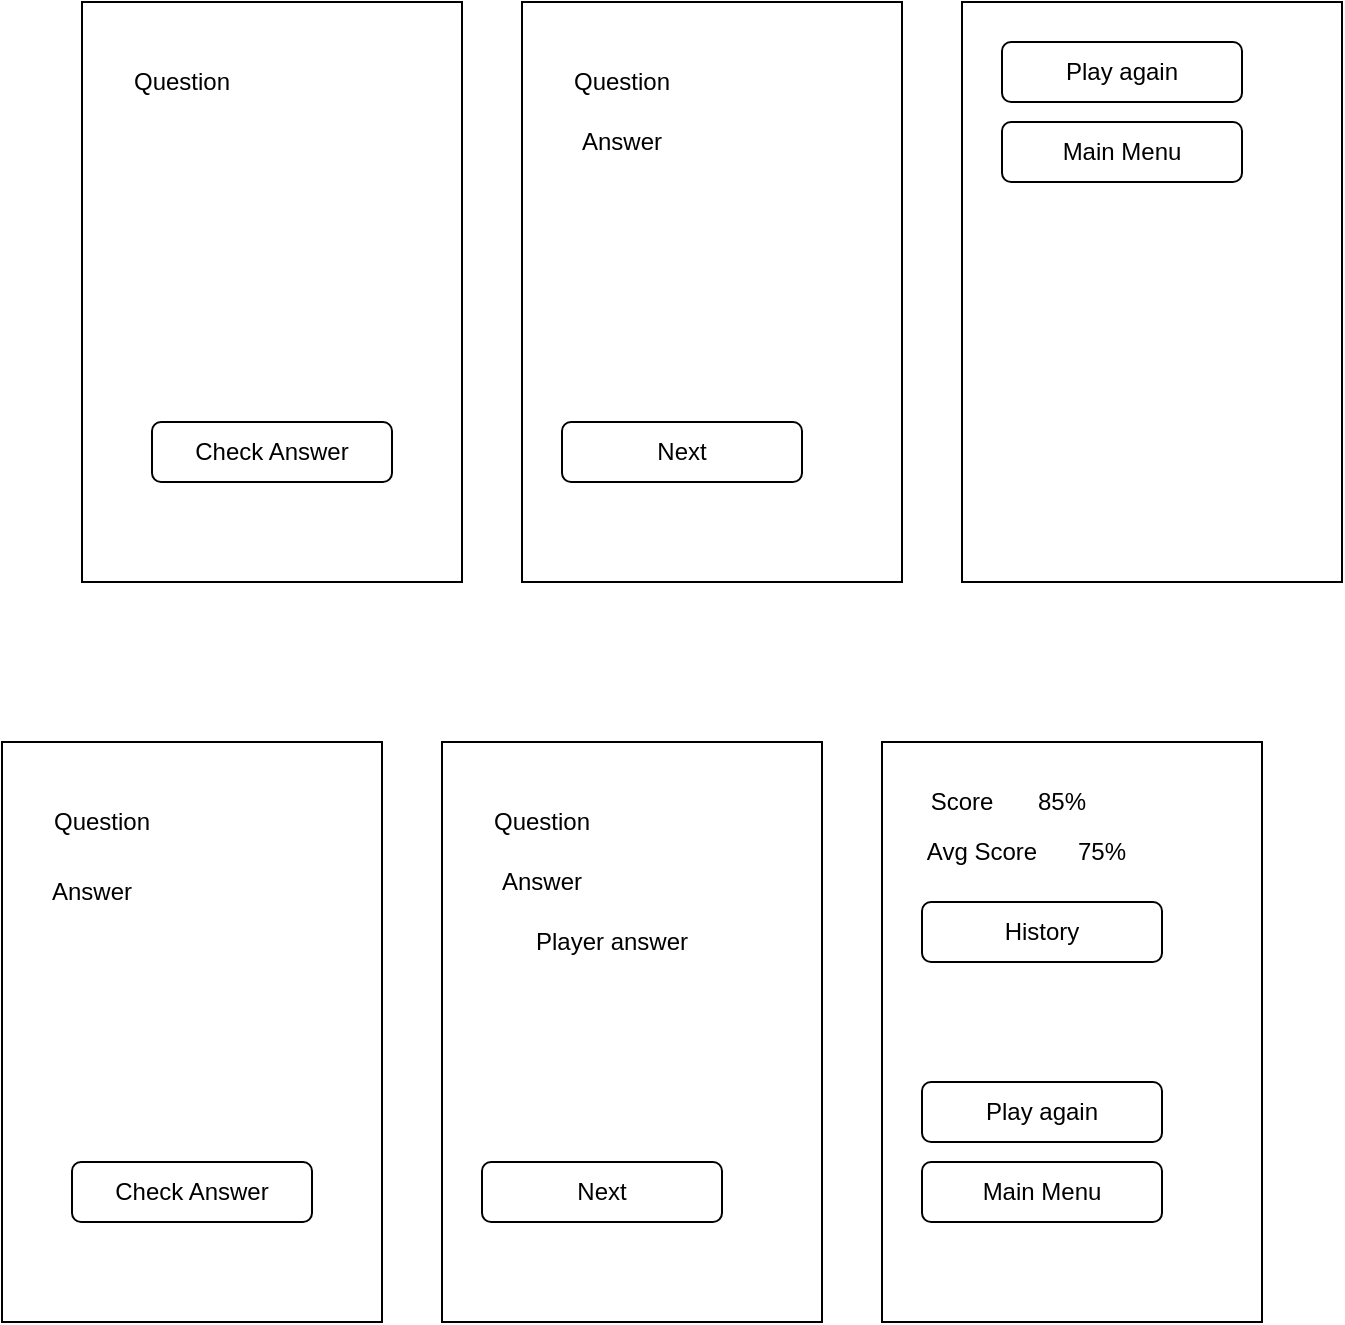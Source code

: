 <mxfile version="13.8.3" type="github">
  <diagram id="sm37lmygg3lwEjV5lF5L" name="Page-1">
    <mxGraphModel dx="1523" dy="1945" grid="1" gridSize="10" guides="1" tooltips="1" connect="1" arrows="1" fold="1" page="1" pageScale="1" pageWidth="850" pageHeight="1100" math="0" shadow="0">
      <root>
        <mxCell id="0" />
        <mxCell id="1" parent="0" />
        <mxCell id="KugvbMqyvu77IHEtdaHt-1" value="" style="rounded=0;whiteSpace=wrap;html=1;" vertex="1" parent="1">
          <mxGeometry x="40" y="-1080" width="190" height="290" as="geometry" />
        </mxCell>
        <mxCell id="KugvbMqyvu77IHEtdaHt-3" value="Question" style="text;html=1;strokeColor=none;fillColor=none;align=center;verticalAlign=middle;whiteSpace=wrap;rounded=0;" vertex="1" parent="1">
          <mxGeometry x="70" y="-1050" width="40" height="20" as="geometry" />
        </mxCell>
        <mxCell id="KugvbMqyvu77IHEtdaHt-5" value="Check Answer" style="rounded=1;whiteSpace=wrap;html=1;" vertex="1" parent="1">
          <mxGeometry x="75" y="-870" width="120" height="30" as="geometry" />
        </mxCell>
        <mxCell id="KugvbMqyvu77IHEtdaHt-6" value="" style="rounded=0;whiteSpace=wrap;html=1;" vertex="1" parent="1">
          <mxGeometry x="260" y="-1080" width="190" height="290" as="geometry" />
        </mxCell>
        <mxCell id="KugvbMqyvu77IHEtdaHt-7" value="Question" style="text;html=1;strokeColor=none;fillColor=none;align=center;verticalAlign=middle;whiteSpace=wrap;rounded=0;" vertex="1" parent="1">
          <mxGeometry x="290" y="-1050" width="40" height="20" as="geometry" />
        </mxCell>
        <mxCell id="KugvbMqyvu77IHEtdaHt-8" value="Next" style="rounded=1;whiteSpace=wrap;html=1;" vertex="1" parent="1">
          <mxGeometry x="280" y="-870" width="120" height="30" as="geometry" />
        </mxCell>
        <mxCell id="KugvbMqyvu77IHEtdaHt-9" value="Answer" style="text;html=1;strokeColor=none;fillColor=none;align=center;verticalAlign=middle;whiteSpace=wrap;rounded=0;" vertex="1" parent="1">
          <mxGeometry x="290" y="-1020" width="40" height="20" as="geometry" />
        </mxCell>
        <mxCell id="KugvbMqyvu77IHEtdaHt-10" value="" style="rounded=0;whiteSpace=wrap;html=1;" vertex="1" parent="1">
          <mxGeometry x="480" y="-1080" width="190" height="290" as="geometry" />
        </mxCell>
        <mxCell id="KugvbMqyvu77IHEtdaHt-12" value="Play again" style="rounded=1;whiteSpace=wrap;html=1;" vertex="1" parent="1">
          <mxGeometry x="500" y="-1060" width="120" height="30" as="geometry" />
        </mxCell>
        <mxCell id="KugvbMqyvu77IHEtdaHt-13" value="Main Menu" style="rounded=1;whiteSpace=wrap;html=1;" vertex="1" parent="1">
          <mxGeometry x="500" y="-1020" width="120" height="30" as="geometry" />
        </mxCell>
        <mxCell id="KugvbMqyvu77IHEtdaHt-14" value="" style="rounded=0;whiteSpace=wrap;html=1;" vertex="1" parent="1">
          <mxGeometry y="-710" width="190" height="290" as="geometry" />
        </mxCell>
        <mxCell id="KugvbMqyvu77IHEtdaHt-15" value="Question" style="text;html=1;strokeColor=none;fillColor=none;align=center;verticalAlign=middle;whiteSpace=wrap;rounded=0;" vertex="1" parent="1">
          <mxGeometry x="30" y="-680" width="40" height="20" as="geometry" />
        </mxCell>
        <mxCell id="KugvbMqyvu77IHEtdaHt-16" value="Check Answer" style="rounded=1;whiteSpace=wrap;html=1;" vertex="1" parent="1">
          <mxGeometry x="35" y="-500" width="120" height="30" as="geometry" />
        </mxCell>
        <mxCell id="KugvbMqyvu77IHEtdaHt-17" value="" style="rounded=0;whiteSpace=wrap;html=1;" vertex="1" parent="1">
          <mxGeometry x="220" y="-710" width="190" height="290" as="geometry" />
        </mxCell>
        <mxCell id="KugvbMqyvu77IHEtdaHt-18" value="Question" style="text;html=1;strokeColor=none;fillColor=none;align=center;verticalAlign=middle;whiteSpace=wrap;rounded=0;" vertex="1" parent="1">
          <mxGeometry x="250" y="-680" width="40" height="20" as="geometry" />
        </mxCell>
        <mxCell id="KugvbMqyvu77IHEtdaHt-19" value="Next" style="rounded=1;whiteSpace=wrap;html=1;" vertex="1" parent="1">
          <mxGeometry x="240" y="-500" width="120" height="30" as="geometry" />
        </mxCell>
        <mxCell id="KugvbMqyvu77IHEtdaHt-20" value="Answer" style="text;html=1;strokeColor=none;fillColor=none;align=center;verticalAlign=middle;whiteSpace=wrap;rounded=0;" vertex="1" parent="1">
          <mxGeometry x="250" y="-650" width="40" height="20" as="geometry" />
        </mxCell>
        <mxCell id="KugvbMqyvu77IHEtdaHt-24" value="Answer" style="text;html=1;strokeColor=none;fillColor=none;align=center;verticalAlign=middle;whiteSpace=wrap;rounded=0;" vertex="1" parent="1">
          <mxGeometry x="20" y="-645" width="50" height="20" as="geometry" />
        </mxCell>
        <mxCell id="KugvbMqyvu77IHEtdaHt-25" value="Player answer" style="text;html=1;strokeColor=none;fillColor=none;align=center;verticalAlign=middle;whiteSpace=wrap;rounded=0;" vertex="1" parent="1">
          <mxGeometry x="250" y="-620" width="110" height="20" as="geometry" />
        </mxCell>
        <mxCell id="KugvbMqyvu77IHEtdaHt-26" value="" style="rounded=0;whiteSpace=wrap;html=1;" vertex="1" parent="1">
          <mxGeometry x="440" y="-710" width="190" height="290" as="geometry" />
        </mxCell>
        <mxCell id="KugvbMqyvu77IHEtdaHt-27" value="85%" style="text;html=1;strokeColor=none;fillColor=none;align=center;verticalAlign=middle;whiteSpace=wrap;rounded=0;" vertex="1" parent="1">
          <mxGeometry x="510" y="-690" width="40" height="20" as="geometry" />
        </mxCell>
        <mxCell id="KugvbMqyvu77IHEtdaHt-28" value="Score" style="text;html=1;strokeColor=none;fillColor=none;align=center;verticalAlign=middle;whiteSpace=wrap;rounded=0;" vertex="1" parent="1">
          <mxGeometry x="460" y="-690" width="40" height="20" as="geometry" />
        </mxCell>
        <mxCell id="KugvbMqyvu77IHEtdaHt-32" value="75%" style="text;html=1;strokeColor=none;fillColor=none;align=center;verticalAlign=middle;whiteSpace=wrap;rounded=0;" vertex="1" parent="1">
          <mxGeometry x="530" y="-665" width="40" height="20" as="geometry" />
        </mxCell>
        <mxCell id="KugvbMqyvu77IHEtdaHt-33" value="Avg Score" style="text;html=1;strokeColor=none;fillColor=none;align=center;verticalAlign=middle;whiteSpace=wrap;rounded=0;" vertex="1" parent="1">
          <mxGeometry x="460" y="-665" width="60" height="20" as="geometry" />
        </mxCell>
        <mxCell id="KugvbMqyvu77IHEtdaHt-34" value="History" style="rounded=1;whiteSpace=wrap;html=1;" vertex="1" parent="1">
          <mxGeometry x="460" y="-630" width="120" height="30" as="geometry" />
        </mxCell>
        <mxCell id="KugvbMqyvu77IHEtdaHt-22" value="Play again" style="rounded=1;whiteSpace=wrap;html=1;" vertex="1" parent="1">
          <mxGeometry x="460" y="-540" width="120" height="30" as="geometry" />
        </mxCell>
        <mxCell id="KugvbMqyvu77IHEtdaHt-23" value="Main Menu" style="rounded=1;whiteSpace=wrap;html=1;" vertex="1" parent="1">
          <mxGeometry x="460" y="-500" width="120" height="30" as="geometry" />
        </mxCell>
      </root>
    </mxGraphModel>
  </diagram>
</mxfile>
